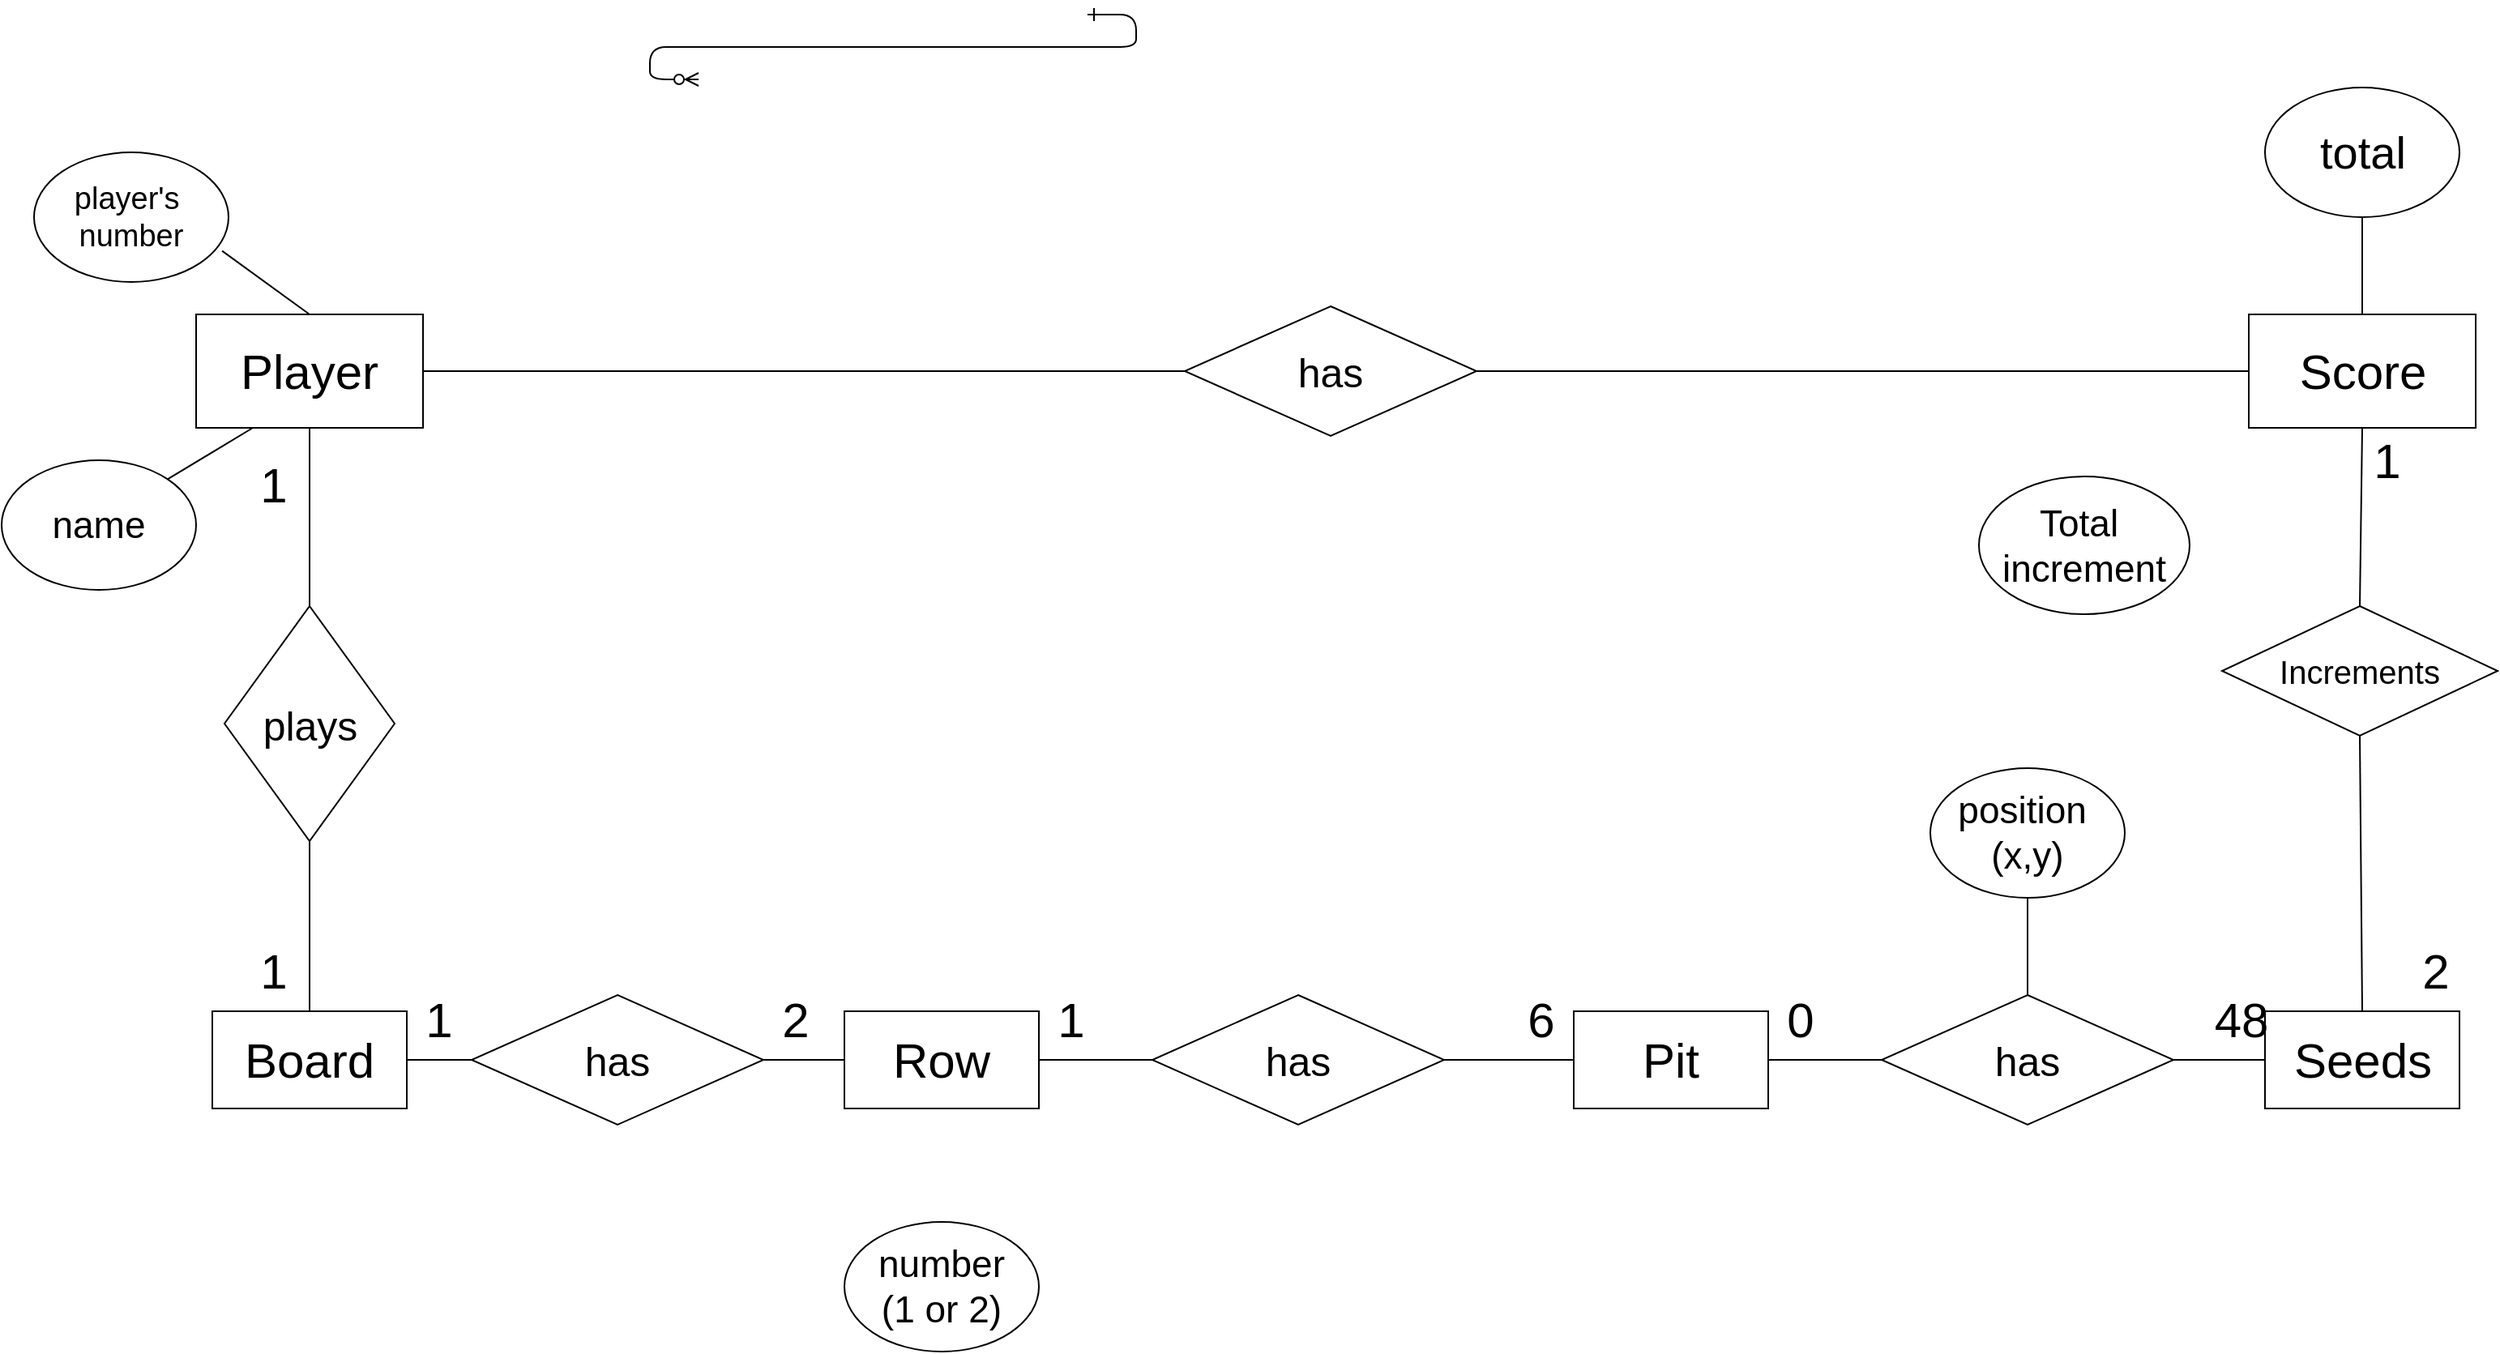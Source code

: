 <mxfile version="24.0.6" type="github">
  <diagram id="R2lEEEUBdFMjLlhIrx00" name="Page-1">
    <mxGraphModel dx="2242" dy="1529" grid="1" gridSize="10" guides="1" tooltips="1" connect="1" arrows="1" fold="1" page="1" pageScale="1" pageWidth="1654" pageHeight="1169" math="0" shadow="0" extFonts="Permanent Marker^https://fonts.googleapis.com/css?family=Permanent+Marker">
      <root>
        <mxCell id="0" />
        <mxCell id="1" parent="0" />
        <mxCell id="C-vyLk0tnHw3VtMMgP7b-12" value="" style="edgeStyle=entityRelationEdgeStyle;endArrow=ERzeroToMany;startArrow=ERone;endFill=1;startFill=0;" parent="1" target="C-vyLk0tnHw3VtMMgP7b-17" edge="1">
          <mxGeometry width="100" height="100" relative="1" as="geometry">
            <mxPoint x="700" y="165" as="sourcePoint" />
            <mxPoint x="460" y="205" as="targetPoint" />
          </mxGeometry>
        </mxCell>
        <mxCell id="5WDLzosR3h6um6tBZU1g-1" value="&lt;font style=&quot;font-size: 30px;&quot;&gt;Player&lt;/font&gt;" style="rounded=0;whiteSpace=wrap;html=1;" vertex="1" parent="1">
          <mxGeometry x="150" y="350" width="140" height="70" as="geometry" />
        </mxCell>
        <mxCell id="5WDLzosR3h6um6tBZU1g-2" value="&lt;font style=&quot;font-size: 19px;&quot;&gt;player&#39;s&amp;nbsp;&lt;/font&gt;&lt;div style=&quot;font-size: 19px;&quot;&gt;&lt;font style=&quot;font-size: 19px;&quot;&gt;number&lt;/font&gt;&lt;/div&gt;" style="ellipse;whiteSpace=wrap;html=1;" vertex="1" parent="1">
          <mxGeometry x="50" y="250" width="120" height="80" as="geometry" />
        </mxCell>
        <mxCell id="5WDLzosR3h6um6tBZU1g-4" value="&lt;font style=&quot;font-size: 23px;&quot;&gt;name&lt;/font&gt;" style="ellipse;whiteSpace=wrap;html=1;" vertex="1" parent="1">
          <mxGeometry x="30" y="440" width="120" height="80" as="geometry" />
        </mxCell>
        <mxCell id="5WDLzosR3h6um6tBZU1g-5" value="&lt;font style=&quot;font-size: 30px;&quot;&gt;Score&lt;/font&gt;" style="rounded=0;whiteSpace=wrap;html=1;" vertex="1" parent="1">
          <mxGeometry x="1416.5" y="350" width="140" height="70" as="geometry" />
        </mxCell>
        <mxCell id="5WDLzosR3h6um6tBZU1g-6" value="&lt;font style=&quot;font-size: 30px;&quot;&gt;Board&lt;/font&gt;" style="rounded=0;whiteSpace=wrap;html=1;" vertex="1" parent="1">
          <mxGeometry x="160" y="780" width="120" height="60" as="geometry" />
        </mxCell>
        <mxCell id="5WDLzosR3h6um6tBZU1g-7" value="&lt;font style=&quot;font-size: 30px;&quot;&gt;Row&lt;/font&gt;" style="rounded=0;whiteSpace=wrap;html=1;" vertex="1" parent="1">
          <mxGeometry x="550" y="780" width="120" height="60" as="geometry" />
        </mxCell>
        <mxCell id="5WDLzosR3h6um6tBZU1g-8" value="&lt;font style=&quot;font-size: 30px;&quot;&gt;Pit&lt;/font&gt;" style="rounded=0;whiteSpace=wrap;html=1;" vertex="1" parent="1">
          <mxGeometry x="1000" y="780" width="120" height="60" as="geometry" />
        </mxCell>
        <mxCell id="5WDLzosR3h6um6tBZU1g-10" value="&lt;font style=&quot;font-size: 30px;&quot;&gt;Seeds&lt;/font&gt;" style="rounded=0;whiteSpace=wrap;html=1;" vertex="1" parent="1">
          <mxGeometry x="1426.5" y="780" width="120" height="60" as="geometry" />
        </mxCell>
        <mxCell id="5WDLzosR3h6um6tBZU1g-11" value="&lt;font style=&quot;font-size: 28px;&quot;&gt;total&lt;/font&gt;" style="ellipse;whiteSpace=wrap;html=1;" vertex="1" parent="1">
          <mxGeometry x="1426.5" y="210" width="120" height="80" as="geometry" />
        </mxCell>
        <mxCell id="5WDLzosR3h6um6tBZU1g-12" value="&lt;span style=&quot;font-size: 23px;&quot;&gt;number&lt;/span&gt;&lt;div&gt;&lt;span style=&quot;font-size: 23px;&quot;&gt;(1 or 2)&lt;/span&gt;&lt;/div&gt;" style="ellipse;whiteSpace=wrap;html=1;" vertex="1" parent="1">
          <mxGeometry x="550" y="910" width="120" height="80" as="geometry" />
        </mxCell>
        <mxCell id="5WDLzosR3h6um6tBZU1g-13" value="&lt;span style=&quot;font-size: 23px;&quot;&gt;position&amp;nbsp;&lt;/span&gt;&lt;div&gt;&lt;span style=&quot;font-size: 23px;&quot;&gt;(x,y)&lt;/span&gt;&lt;/div&gt;" style="ellipse;whiteSpace=wrap;html=1;" vertex="1" parent="1">
          <mxGeometry x="1220" y="630" width="120" height="80" as="geometry" />
        </mxCell>
        <mxCell id="5WDLzosR3h6um6tBZU1g-14" value="&lt;font style=&quot;font-size: 25px;&quot;&gt;has&lt;/font&gt;" style="rhombus;whiteSpace=wrap;html=1;" vertex="1" parent="1">
          <mxGeometry x="760" y="345" width="180" height="80" as="geometry" />
        </mxCell>
        <mxCell id="5WDLzosR3h6um6tBZU1g-17" value="&lt;span style=&quot;font-size: 25px;&quot;&gt;plays&lt;/span&gt;" style="rhombus;whiteSpace=wrap;html=1;rotation=0;" vertex="1" parent="1">
          <mxGeometry x="167.5" y="530" width="105" height="145" as="geometry" />
        </mxCell>
        <mxCell id="5WDLzosR3h6um6tBZU1g-19" value="&lt;font style=&quot;font-size: 25px;&quot;&gt;has&lt;/font&gt;" style="rhombus;whiteSpace=wrap;html=1;" vertex="1" parent="1">
          <mxGeometry x="1190" y="770" width="180" height="80" as="geometry" />
        </mxCell>
        <mxCell id="5WDLzosR3h6um6tBZU1g-20" value="&lt;font style=&quot;font-size: 25px;&quot;&gt;has&lt;/font&gt;" style="rhombus;whiteSpace=wrap;html=1;" vertex="1" parent="1">
          <mxGeometry x="740" y="770" width="180" height="80" as="geometry" />
        </mxCell>
        <mxCell id="5WDLzosR3h6um6tBZU1g-21" value="" style="endArrow=none;html=1;rounded=0;fontSize=12;startSize=8;endSize=8;curved=1;exitX=0.967;exitY=0.76;exitDx=0;exitDy=0;exitPerimeter=0;entryX=0.5;entryY=0;entryDx=0;entryDy=0;" edge="1" parent="1" source="5WDLzosR3h6um6tBZU1g-2" target="5WDLzosR3h6um6tBZU1g-1">
          <mxGeometry width="50" height="50" relative="1" as="geometry">
            <mxPoint x="780" y="520" as="sourcePoint" />
            <mxPoint x="830" y="470" as="targetPoint" />
          </mxGeometry>
        </mxCell>
        <mxCell id="5WDLzosR3h6um6tBZU1g-22" value="" style="endArrow=none;html=1;rounded=0;fontSize=12;startSize=8;endSize=8;curved=1;exitX=1;exitY=0;exitDx=0;exitDy=0;entryX=0.25;entryY=1;entryDx=0;entryDy=0;" edge="1" parent="1" source="5WDLzosR3h6um6tBZU1g-4" target="5WDLzosR3h6um6tBZU1g-1">
          <mxGeometry width="50" height="50" relative="1" as="geometry">
            <mxPoint x="780" y="520" as="sourcePoint" />
            <mxPoint x="830" y="470" as="targetPoint" />
          </mxGeometry>
        </mxCell>
        <mxCell id="5WDLzosR3h6um6tBZU1g-23" value="" style="endArrow=none;html=1;rounded=0;fontSize=12;startSize=8;endSize=8;curved=1;exitX=1;exitY=0.5;exitDx=0;exitDy=0;entryX=0;entryY=0.5;entryDx=0;entryDy=0;" edge="1" parent="1" source="5WDLzosR3h6um6tBZU1g-1" target="5WDLzosR3h6um6tBZU1g-14">
          <mxGeometry width="50" height="50" relative="1" as="geometry">
            <mxPoint x="780" y="520" as="sourcePoint" />
            <mxPoint x="830" y="470" as="targetPoint" />
          </mxGeometry>
        </mxCell>
        <mxCell id="5WDLzosR3h6um6tBZU1g-24" value="" style="endArrow=none;html=1;rounded=0;fontSize=12;startSize=8;endSize=8;curved=1;entryX=0;entryY=0.5;entryDx=0;entryDy=0;exitX=1;exitY=0.5;exitDx=0;exitDy=0;" edge="1" parent="1" source="5WDLzosR3h6um6tBZU1g-14" target="5WDLzosR3h6um6tBZU1g-5">
          <mxGeometry width="50" height="50" relative="1" as="geometry">
            <mxPoint x="780" y="520" as="sourcePoint" />
            <mxPoint x="830" y="470" as="targetPoint" />
          </mxGeometry>
        </mxCell>
        <mxCell id="5WDLzosR3h6um6tBZU1g-25" value="" style="endArrow=none;html=1;rounded=0;fontSize=12;startSize=8;endSize=8;curved=1;entryX=0.5;entryY=0;entryDx=0;entryDy=0;exitX=0.5;exitY=1;exitDx=0;exitDy=0;" edge="1" parent="1" source="5WDLzosR3h6um6tBZU1g-1" target="5WDLzosR3h6um6tBZU1g-17">
          <mxGeometry width="50" height="50" relative="1" as="geometry">
            <mxPoint x="240" y="440" as="sourcePoint" />
            <mxPoint x="830" y="470" as="targetPoint" />
          </mxGeometry>
        </mxCell>
        <mxCell id="5WDLzosR3h6um6tBZU1g-26" value="" style="endArrow=none;html=1;rounded=0;fontSize=12;startSize=8;endSize=8;curved=1;exitX=0.5;exitY=0;exitDx=0;exitDy=0;entryX=0.5;entryY=1;entryDx=0;entryDy=0;" edge="1" parent="1" source="5WDLzosR3h6um6tBZU1g-6" target="5WDLzosR3h6um6tBZU1g-17">
          <mxGeometry width="50" height="50" relative="1" as="geometry">
            <mxPoint x="780" y="520" as="sourcePoint" />
            <mxPoint x="830" y="470" as="targetPoint" />
          </mxGeometry>
        </mxCell>
        <mxCell id="5WDLzosR3h6um6tBZU1g-27" value="" style="endArrow=none;html=1;rounded=0;fontSize=12;startSize=8;endSize=8;curved=1;exitX=1;exitY=0.5;exitDx=0;exitDy=0;entryX=0;entryY=0.5;entryDx=0;entryDy=0;" edge="1" parent="1" source="5WDLzosR3h6um6tBZU1g-6" target="5WDLzosR3h6um6tBZU1g-28">
          <mxGeometry width="50" height="50" relative="1" as="geometry">
            <mxPoint x="780" y="520" as="sourcePoint" />
            <mxPoint x="830" y="470" as="targetPoint" />
          </mxGeometry>
        </mxCell>
        <mxCell id="5WDLzosR3h6um6tBZU1g-28" value="&lt;font style=&quot;font-size: 25px;&quot;&gt;has&lt;/font&gt;" style="rhombus;whiteSpace=wrap;html=1;" vertex="1" parent="1">
          <mxGeometry x="320" y="770" width="180" height="80" as="geometry" />
        </mxCell>
        <mxCell id="5WDLzosR3h6um6tBZU1g-29" value="" style="endArrow=none;html=1;rounded=0;fontSize=12;startSize=8;endSize=8;curved=1;exitX=1;exitY=0.5;exitDx=0;exitDy=0;entryX=0;entryY=0.5;entryDx=0;entryDy=0;" edge="1" parent="1" source="5WDLzosR3h6um6tBZU1g-28" target="5WDLzosR3h6um6tBZU1g-7">
          <mxGeometry width="50" height="50" relative="1" as="geometry">
            <mxPoint x="780" y="520" as="sourcePoint" />
            <mxPoint x="830" y="470" as="targetPoint" />
          </mxGeometry>
        </mxCell>
        <mxCell id="5WDLzosR3h6um6tBZU1g-30" value="" style="endArrow=none;html=1;rounded=0;fontSize=12;startSize=8;endSize=8;curved=1;exitX=1;exitY=0.5;exitDx=0;exitDy=0;entryX=0;entryY=0.5;entryDx=0;entryDy=0;" edge="1" parent="1" source="5WDLzosR3h6um6tBZU1g-7" target="5WDLzosR3h6um6tBZU1g-20">
          <mxGeometry width="50" height="50" relative="1" as="geometry">
            <mxPoint x="780" y="520" as="sourcePoint" />
            <mxPoint x="830" y="470" as="targetPoint" />
          </mxGeometry>
        </mxCell>
        <mxCell id="5WDLzosR3h6um6tBZU1g-31" value="" style="endArrow=none;html=1;rounded=0;fontSize=12;startSize=8;endSize=8;curved=1;exitX=1;exitY=0.5;exitDx=0;exitDy=0;entryX=0;entryY=0.5;entryDx=0;entryDy=0;" edge="1" parent="1" source="5WDLzosR3h6um6tBZU1g-20" target="5WDLzosR3h6um6tBZU1g-8">
          <mxGeometry width="50" height="50" relative="1" as="geometry">
            <mxPoint x="780" y="520" as="sourcePoint" />
            <mxPoint x="830" y="470" as="targetPoint" />
          </mxGeometry>
        </mxCell>
        <mxCell id="5WDLzosR3h6um6tBZU1g-32" value="" style="endArrow=none;html=1;rounded=0;fontSize=12;startSize=8;endSize=8;curved=1;exitX=1;exitY=0.5;exitDx=0;exitDy=0;entryX=0;entryY=0.5;entryDx=0;entryDy=0;" edge="1" parent="1" source="5WDLzosR3h6um6tBZU1g-8" target="5WDLzosR3h6um6tBZU1g-19">
          <mxGeometry width="50" height="50" relative="1" as="geometry">
            <mxPoint x="780" y="520" as="sourcePoint" />
            <mxPoint x="830" y="470" as="targetPoint" />
          </mxGeometry>
        </mxCell>
        <mxCell id="5WDLzosR3h6um6tBZU1g-33" value="" style="endArrow=none;html=1;rounded=0;fontSize=12;startSize=8;endSize=8;curved=1;exitX=1;exitY=0.5;exitDx=0;exitDy=0;entryX=0;entryY=0.5;entryDx=0;entryDy=0;" edge="1" parent="1" source="5WDLzosR3h6um6tBZU1g-19" target="5WDLzosR3h6um6tBZU1g-10">
          <mxGeometry width="50" height="50" relative="1" as="geometry">
            <mxPoint x="780" y="520" as="sourcePoint" />
            <mxPoint x="830" y="470" as="targetPoint" />
          </mxGeometry>
        </mxCell>
        <mxCell id="5WDLzosR3h6um6tBZU1g-34" value="" style="endArrow=none;html=1;rounded=0;fontSize=12;startSize=8;endSize=8;curved=1;exitX=0.5;exitY=0;exitDx=0;exitDy=0;entryX=0.5;entryY=1;entryDx=0;entryDy=0;" edge="1" parent="1" source="5WDLzosR3h6um6tBZU1g-19" target="5WDLzosR3h6um6tBZU1g-13">
          <mxGeometry width="50" height="50" relative="1" as="geometry">
            <mxPoint x="780" y="520" as="sourcePoint" />
            <mxPoint x="830" y="470" as="targetPoint" />
          </mxGeometry>
        </mxCell>
        <mxCell id="5WDLzosR3h6um6tBZU1g-35" value="&lt;font style=&quot;font-size: 20px;&quot;&gt;Increments&lt;/font&gt;" style="rhombus;whiteSpace=wrap;html=1;" vertex="1" parent="1">
          <mxGeometry x="1400" y="530" width="170" height="80" as="geometry" />
        </mxCell>
        <mxCell id="5WDLzosR3h6um6tBZU1g-36" value="" style="endArrow=none;html=1;rounded=0;fontSize=12;startSize=8;endSize=8;curved=1;exitX=0.5;exitY=0;exitDx=0;exitDy=0;entryX=0.5;entryY=1;entryDx=0;entryDy=0;" edge="1" parent="1" source="5WDLzosR3h6um6tBZU1g-10" target="5WDLzosR3h6um6tBZU1g-35">
          <mxGeometry width="50" height="50" relative="1" as="geometry">
            <mxPoint x="780" y="510" as="sourcePoint" />
            <mxPoint x="830" y="460" as="targetPoint" />
          </mxGeometry>
        </mxCell>
        <mxCell id="5WDLzosR3h6um6tBZU1g-37" value="" style="endArrow=none;html=1;rounded=0;fontSize=12;startSize=8;endSize=8;curved=1;exitX=0.5;exitY=0;exitDx=0;exitDy=0;entryX=0.5;entryY=1;entryDx=0;entryDy=0;" edge="1" parent="1" source="5WDLzosR3h6um6tBZU1g-35" target="5WDLzosR3h6um6tBZU1g-5">
          <mxGeometry width="50" height="50" relative="1" as="geometry">
            <mxPoint x="780" y="510" as="sourcePoint" />
            <mxPoint x="830" y="460" as="targetPoint" />
          </mxGeometry>
        </mxCell>
        <mxCell id="5WDLzosR3h6um6tBZU1g-38" value="&lt;font style=&quot;font-size: 30px;&quot;&gt;0&lt;/font&gt;" style="text;html=1;align=center;verticalAlign=middle;whiteSpace=wrap;rounded=0;fontSize=16;" vertex="1" parent="1">
          <mxGeometry x="1110" y="770" width="60" height="30" as="geometry" />
        </mxCell>
        <mxCell id="5WDLzosR3h6um6tBZU1g-40" value="&lt;font style=&quot;font-size: 30px;&quot;&gt;1&lt;/font&gt;" style="text;html=1;align=center;verticalAlign=middle;whiteSpace=wrap;rounded=0;fontSize=16;" vertex="1" parent="1">
          <mxGeometry x="660" y="770" width="60" height="30" as="geometry" />
        </mxCell>
        <mxCell id="5WDLzosR3h6um6tBZU1g-41" value="&lt;font style=&quot;font-size: 30px;&quot;&gt;1&lt;/font&gt;" style="text;html=1;align=center;verticalAlign=middle;whiteSpace=wrap;rounded=0;fontSize=16;" vertex="1" parent="1">
          <mxGeometry x="270" y="770" width="60" height="30" as="geometry" />
        </mxCell>
        <mxCell id="5WDLzosR3h6um6tBZU1g-42" value="&lt;font style=&quot;font-size: 30px;&quot;&gt;1&lt;/font&gt;" style="text;html=1;align=center;verticalAlign=middle;whiteSpace=wrap;rounded=0;fontSize=16;" vertex="1" parent="1">
          <mxGeometry x="167.5" y="740" width="60" height="30" as="geometry" />
        </mxCell>
        <mxCell id="5WDLzosR3h6um6tBZU1g-43" value="&lt;font style=&quot;font-size: 30px;&quot;&gt;1&lt;/font&gt;" style="text;html=1;align=center;verticalAlign=middle;whiteSpace=wrap;rounded=0;fontSize=16;" vertex="1" parent="1">
          <mxGeometry x="167.5" y="440" width="60" height="30" as="geometry" />
        </mxCell>
        <mxCell id="5WDLzosR3h6um6tBZU1g-44" value="&lt;font style=&quot;font-size: 30px;&quot;&gt;2&lt;/font&gt;" style="text;html=1;align=center;verticalAlign=middle;whiteSpace=wrap;rounded=0;fontSize=16;" vertex="1" parent="1">
          <mxGeometry x="1501.5" y="740" width="60" height="30" as="geometry" />
        </mxCell>
        <mxCell id="5WDLzosR3h6um6tBZU1g-45" value="&lt;font style=&quot;font-size: 30px;&quot;&gt;1&lt;/font&gt;" style="text;html=1;align=center;verticalAlign=middle;whiteSpace=wrap;rounded=0;fontSize=16;" vertex="1" parent="1">
          <mxGeometry x="1471.5" y="425" width="60" height="30" as="geometry" />
        </mxCell>
        <mxCell id="5WDLzosR3h6um6tBZU1g-46" value="" style="endArrow=none;html=1;rounded=0;fontSize=12;startSize=8;endSize=8;curved=1;exitX=0.5;exitY=0;exitDx=0;exitDy=0;entryX=0.5;entryY=1;entryDx=0;entryDy=0;" edge="1" parent="1" source="5WDLzosR3h6um6tBZU1g-5" target="5WDLzosR3h6um6tBZU1g-11">
          <mxGeometry width="50" height="50" relative="1" as="geometry">
            <mxPoint x="780" y="500" as="sourcePoint" />
            <mxPoint x="830" y="450" as="targetPoint" />
          </mxGeometry>
        </mxCell>
        <mxCell id="5WDLzosR3h6um6tBZU1g-47" value="&lt;font style=&quot;font-size: 30px;&quot;&gt;2&lt;/font&gt;" style="text;html=1;align=center;verticalAlign=middle;whiteSpace=wrap;rounded=0;fontSize=16;" vertex="1" parent="1">
          <mxGeometry x="490" y="770" width="60" height="30" as="geometry" />
        </mxCell>
        <mxCell id="5WDLzosR3h6um6tBZU1g-48" value="&lt;font style=&quot;font-size: 30px;&quot;&gt;6&lt;/font&gt;" style="text;html=1;align=center;verticalAlign=middle;whiteSpace=wrap;rounded=0;fontSize=16;" vertex="1" parent="1">
          <mxGeometry x="950" y="770" width="60" height="30" as="geometry" />
        </mxCell>
        <mxCell id="5WDLzosR3h6um6tBZU1g-49" value="&lt;span style=&quot;font-size: 30px;&quot;&gt;48&lt;/span&gt;" style="text;html=1;align=center;verticalAlign=middle;whiteSpace=wrap;rounded=0;fontSize=16;" vertex="1" parent="1">
          <mxGeometry x="1381.5" y="770" width="60" height="30" as="geometry" />
        </mxCell>
        <mxCell id="5WDLzosR3h6um6tBZU1g-50" value="&lt;span style=&quot;font-size: 23px;&quot;&gt;Total&amp;nbsp;&lt;/span&gt;&lt;div&gt;&lt;span style=&quot;font-size: 23px;&quot;&gt;increment&lt;/span&gt;&lt;/div&gt;" style="ellipse;whiteSpace=wrap;html=1;" vertex="1" parent="1">
          <mxGeometry x="1250" y="450" width="130" height="85" as="geometry" />
        </mxCell>
      </root>
    </mxGraphModel>
  </diagram>
</mxfile>
